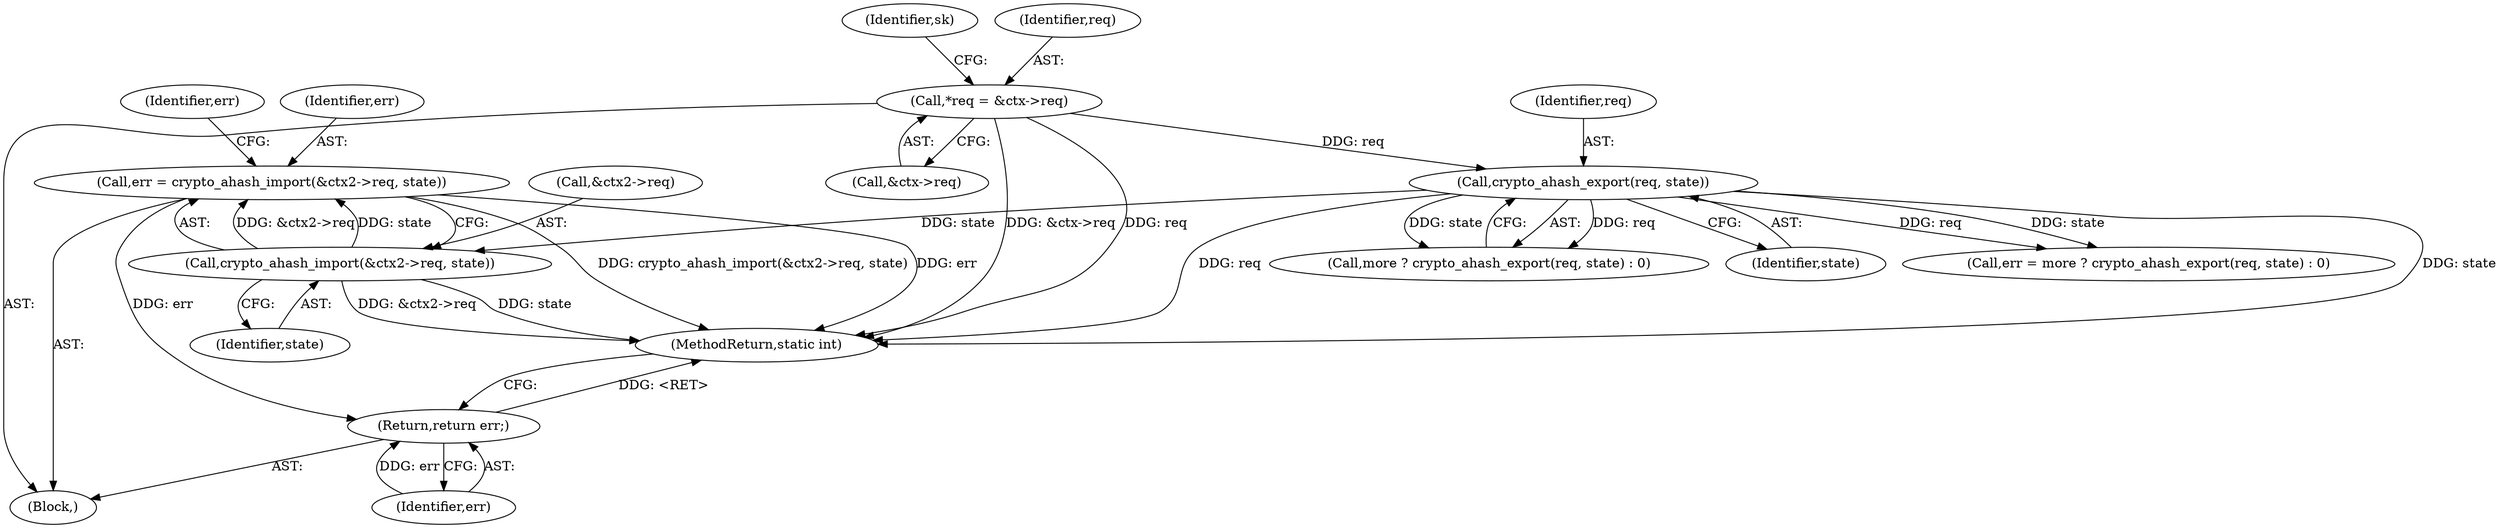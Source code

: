 digraph "0_linux_4afa5f9617927453ac04b24b584f6c718dfb4f45@API" {
"1000191" [label="(Call,err = crypto_ahash_import(&ctx2->req, state))"];
"1000193" [label="(Call,crypto_ahash_import(&ctx2->req, state))"];
"1000146" [label="(Call,crypto_ahash_export(req, state))"];
"1000123" [label="(Call,*req = &ctx->req)"];
"1000206" [label="(Return,return err;)"];
"1000194" [label="(Call,&ctx2->req)"];
"1000148" [label="(Identifier,state)"];
"1000191" [label="(Call,err = crypto_ahash_import(&ctx2->req, state))"];
"1000198" [label="(Identifier,state)"];
"1000146" [label="(Call,crypto_ahash_export(req, state))"];
"1000192" [label="(Identifier,err)"];
"1000147" [label="(Identifier,req)"];
"1000123" [label="(Call,*req = &ctx->req)"];
"1000125" [label="(Call,&ctx->req)"];
"1000206" [label="(Return,return err;)"];
"1000207" [label="(Identifier,err)"];
"1000142" [label="(Call,err = more ? crypto_ahash_export(req, state) : 0)"];
"1000208" [label="(MethodReturn,static int)"];
"1000144" [label="(Call,more ? crypto_ahash_export(req, state) : 0)"];
"1000104" [label="(Block,)"];
"1000193" [label="(Call,crypto_ahash_import(&ctx2->req, state))"];
"1000136" [label="(Identifier,sk)"];
"1000200" [label="(Identifier,err)"];
"1000124" [label="(Identifier,req)"];
"1000191" -> "1000104"  [label="AST: "];
"1000191" -> "1000193"  [label="CFG: "];
"1000192" -> "1000191"  [label="AST: "];
"1000193" -> "1000191"  [label="AST: "];
"1000200" -> "1000191"  [label="CFG: "];
"1000191" -> "1000208"  [label="DDG: crypto_ahash_import(&ctx2->req, state)"];
"1000191" -> "1000208"  [label="DDG: err"];
"1000193" -> "1000191"  [label="DDG: &ctx2->req"];
"1000193" -> "1000191"  [label="DDG: state"];
"1000191" -> "1000206"  [label="DDG: err"];
"1000193" -> "1000198"  [label="CFG: "];
"1000194" -> "1000193"  [label="AST: "];
"1000198" -> "1000193"  [label="AST: "];
"1000193" -> "1000208"  [label="DDG: &ctx2->req"];
"1000193" -> "1000208"  [label="DDG: state"];
"1000146" -> "1000193"  [label="DDG: state"];
"1000146" -> "1000144"  [label="AST: "];
"1000146" -> "1000148"  [label="CFG: "];
"1000147" -> "1000146"  [label="AST: "];
"1000148" -> "1000146"  [label="AST: "];
"1000144" -> "1000146"  [label="CFG: "];
"1000146" -> "1000208"  [label="DDG: state"];
"1000146" -> "1000208"  [label="DDG: req"];
"1000146" -> "1000142"  [label="DDG: req"];
"1000146" -> "1000142"  [label="DDG: state"];
"1000146" -> "1000144"  [label="DDG: req"];
"1000146" -> "1000144"  [label="DDG: state"];
"1000123" -> "1000146"  [label="DDG: req"];
"1000123" -> "1000104"  [label="AST: "];
"1000123" -> "1000125"  [label="CFG: "];
"1000124" -> "1000123"  [label="AST: "];
"1000125" -> "1000123"  [label="AST: "];
"1000136" -> "1000123"  [label="CFG: "];
"1000123" -> "1000208"  [label="DDG: &ctx->req"];
"1000123" -> "1000208"  [label="DDG: req"];
"1000206" -> "1000104"  [label="AST: "];
"1000206" -> "1000207"  [label="CFG: "];
"1000207" -> "1000206"  [label="AST: "];
"1000208" -> "1000206"  [label="CFG: "];
"1000206" -> "1000208"  [label="DDG: <RET>"];
"1000207" -> "1000206"  [label="DDG: err"];
}
